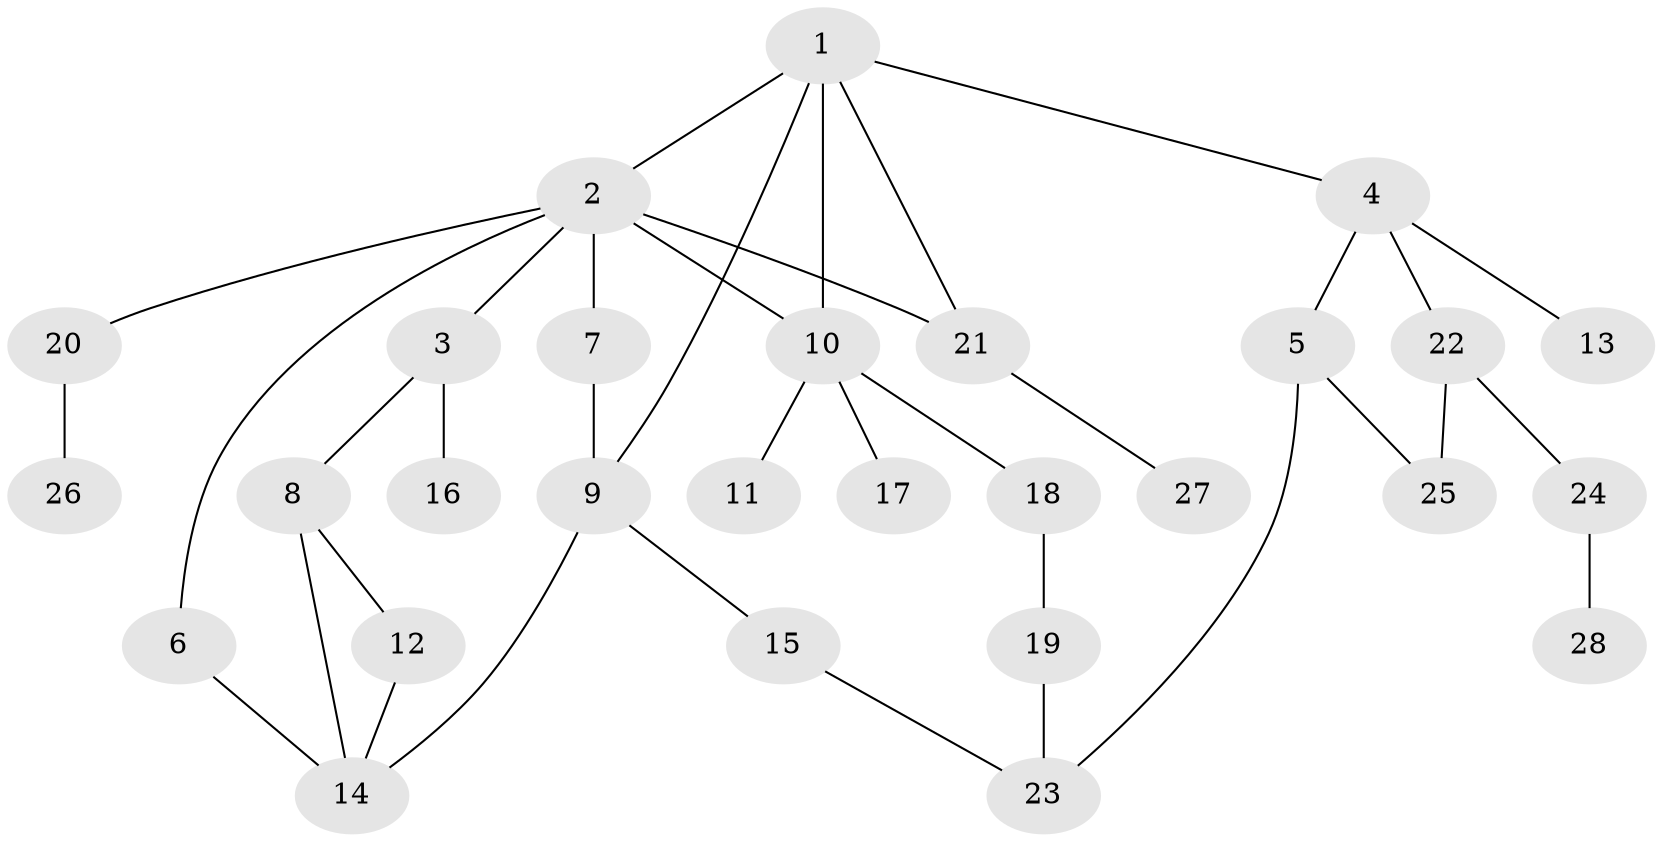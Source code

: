 // original degree distribution, {5: 0.037037037037037035, 8: 0.018518518518518517, 3: 0.2222222222222222, 4: 0.07407407407407407, 2: 0.2962962962962963, 6: 0.018518518518518517, 1: 0.3333333333333333}
// Generated by graph-tools (version 1.1) at 2025/34/03/09/25 02:34:29]
// undirected, 28 vertices, 36 edges
graph export_dot {
graph [start="1"]
  node [color=gray90,style=filled];
  1;
  2;
  3;
  4;
  5;
  6;
  7;
  8;
  9;
  10;
  11;
  12;
  13;
  14;
  15;
  16;
  17;
  18;
  19;
  20;
  21;
  22;
  23;
  24;
  25;
  26;
  27;
  28;
  1 -- 2 [weight=1.0];
  1 -- 4 [weight=1.0];
  1 -- 9 [weight=1.0];
  1 -- 10 [weight=1.0];
  1 -- 21 [weight=1.0];
  2 -- 3 [weight=1.0];
  2 -- 6 [weight=1.0];
  2 -- 7 [weight=1.0];
  2 -- 10 [weight=1.0];
  2 -- 20 [weight=1.0];
  2 -- 21 [weight=1.0];
  3 -- 8 [weight=1.0];
  3 -- 16 [weight=1.0];
  4 -- 5 [weight=1.0];
  4 -- 13 [weight=1.0];
  4 -- 22 [weight=1.0];
  5 -- 23 [weight=1.0];
  5 -- 25 [weight=1.0];
  6 -- 14 [weight=1.0];
  7 -- 9 [weight=1.0];
  8 -- 12 [weight=1.0];
  8 -- 14 [weight=1.0];
  9 -- 14 [weight=1.0];
  9 -- 15 [weight=1.0];
  10 -- 11 [weight=1.0];
  10 -- 17 [weight=1.0];
  10 -- 18 [weight=1.0];
  12 -- 14 [weight=1.0];
  15 -- 23 [weight=1.0];
  18 -- 19 [weight=1.0];
  19 -- 23 [weight=1.0];
  20 -- 26 [weight=2.0];
  21 -- 27 [weight=1.0];
  22 -- 24 [weight=1.0];
  22 -- 25 [weight=2.0];
  24 -- 28 [weight=1.0];
}

